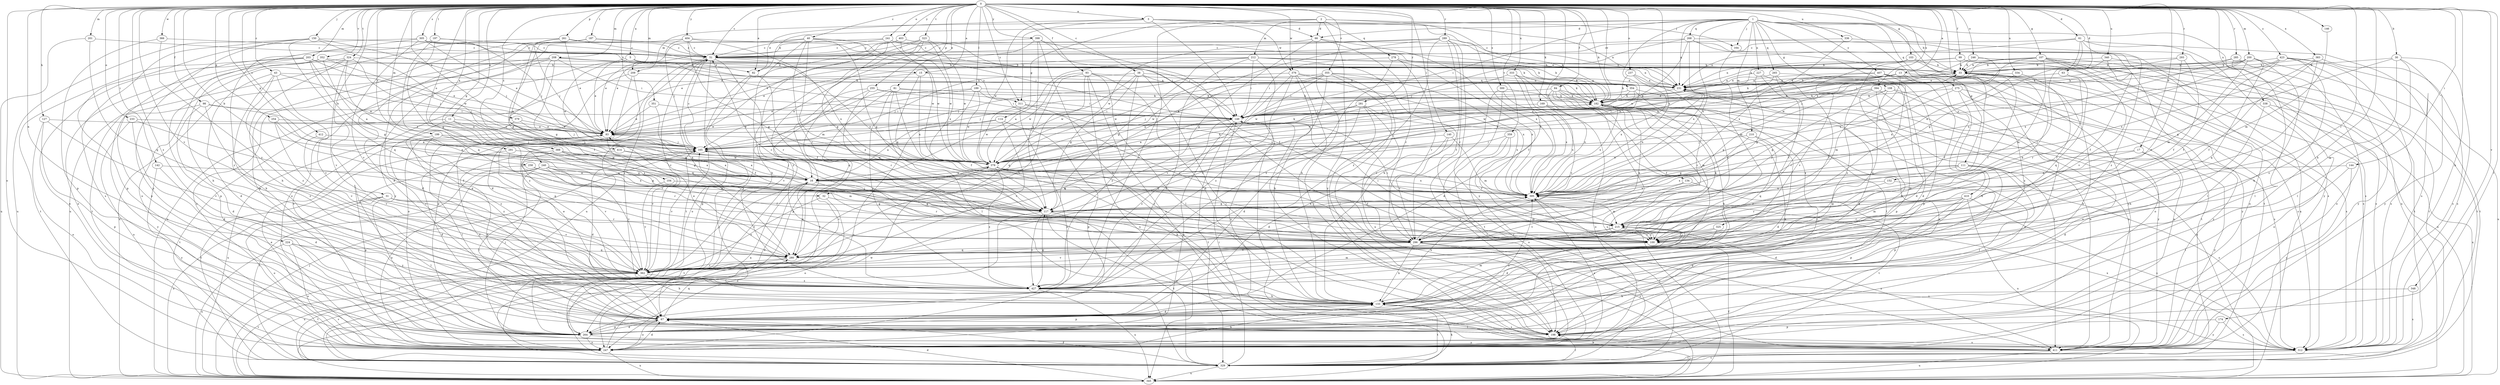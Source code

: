 strict digraph  {
0;
1;
2;
3;
5;
11;
13;
15;
16;
17;
30;
31;
32;
33;
38;
40;
43;
51;
61;
63;
66;
67;
81;
82;
83;
84;
93;
98;
99;
100;
103;
104;
107;
108;
111;
114;
117;
127;
133;
134;
140;
142;
144;
146;
149;
150;
152;
164;
165;
169;
174;
182;
187;
189;
197;
198;
199;
200;
201;
203;
208;
209;
210;
212;
215;
224;
227;
231;
233;
237;
240;
241;
246;
247;
254;
255;
258;
261;
264;
265;
268;
275;
278;
280;
281;
285;
289;
291;
293;
296;
300;
305;
311;
312;
323;
324;
325;
329;
333;
334;
336;
338;
340;
345;
348;
351;
352;
354;
355;
359;
362;
366;
376;
378;
379;
383;
388;
394;
395;
398;
403;
404;
407;
410;
411;
412;
414;
423;
427;
0 -> 3  [label=a];
0 -> 5  [label=a];
0 -> 11  [label=a];
0 -> 13  [label=a];
0 -> 15  [label=a];
0 -> 17  [label=b];
0 -> 30  [label=b];
0 -> 31  [label=b];
0 -> 32  [label=b];
0 -> 38  [label=c];
0 -> 40  [label=c];
0 -> 43  [label=c];
0 -> 51  [label=c];
0 -> 61  [label=d];
0 -> 63  [label=d];
0 -> 81  [label=e];
0 -> 82  [label=e];
0 -> 84  [label=f];
0 -> 93  [label=f];
0 -> 98  [label=f];
0 -> 99  [label=f];
0 -> 103  [label=g];
0 -> 104  [label=g];
0 -> 107  [label=g];
0 -> 127  [label=h];
0 -> 133  [label=h];
0 -> 134  [label=i];
0 -> 140  [label=i];
0 -> 142  [label=i];
0 -> 144  [label=i];
0 -> 146  [label=i];
0 -> 150  [label=j];
0 -> 152  [label=j];
0 -> 169  [label=k];
0 -> 174  [label=k];
0 -> 182  [label=k];
0 -> 187  [label=l];
0 -> 189  [label=l];
0 -> 197  [label=l];
0 -> 198  [label=l];
0 -> 199  [label=m];
0 -> 200  [label=m];
0 -> 201  [label=m];
0 -> 203  [label=m];
0 -> 208  [label=m];
0 -> 209  [label=m];
0 -> 224  [label=n];
0 -> 233  [label=o];
0 -> 237  [label=o];
0 -> 240  [label=o];
0 -> 241  [label=o];
0 -> 246  [label=o];
0 -> 247  [label=o];
0 -> 254  [label=p];
0 -> 255  [label=p];
0 -> 258  [label=p];
0 -> 261  [label=p];
0 -> 281  [label=r];
0 -> 285  [label=r];
0 -> 289  [label=r];
0 -> 291  [label=r];
0 -> 293  [label=r];
0 -> 296  [label=r];
0 -> 300  [label=s];
0 -> 305  [label=s];
0 -> 311  [label=s];
0 -> 323  [label=t];
0 -> 324  [label=t];
0 -> 333  [label=u];
0 -> 334  [label=u];
0 -> 336  [label=u];
0 -> 338  [label=u];
0 -> 340  [label=u];
0 -> 348  [label=v];
0 -> 351  [label=v];
0 -> 352  [label=v];
0 -> 354  [label=v];
0 -> 355  [label=v];
0 -> 359  [label=v];
0 -> 362  [label=v];
0 -> 366  [label=w];
0 -> 376  [label=w];
0 -> 379  [label=x];
0 -> 383  [label=x];
0 -> 388  [label=x];
0 -> 394  [label=x];
0 -> 395  [label=x];
0 -> 398  [label=y];
0 -> 403  [label=y];
0 -> 404  [label=y];
0 -> 412  [label=z];
0 -> 414  [label=z];
0 -> 423  [label=z];
0 -> 427  [label=z];
1 -> 32  [label=b];
1 -> 33  [label=b];
1 -> 66  [label=d];
1 -> 82  [label=e];
1 -> 108  [label=g];
1 -> 111  [label=g];
1 -> 149  [label=i];
1 -> 164  [label=j];
1 -> 209  [label=m];
1 -> 210  [label=m];
1 -> 227  [label=n];
1 -> 231  [label=n];
1 -> 265  [label=q];
1 -> 268  [label=q];
1 -> 275  [label=q];
1 -> 325  [label=t];
1 -> 345  [label=u];
1 -> 395  [label=x];
1 -> 407  [label=y];
1 -> 410  [label=y];
2 -> 66  [label=d];
2 -> 114  [label=g];
2 -> 164  [label=j];
2 -> 182  [label=k];
2 -> 212  [label=m];
2 -> 278  [label=q];
2 -> 411  [label=y];
2 -> 427  [label=z];
3 -> 66  [label=d];
3 -> 82  [label=e];
3 -> 149  [label=i];
3 -> 231  [label=n];
3 -> 311  [label=s];
3 -> 376  [label=w];
3 -> 378  [label=w];
3 -> 395  [label=x];
5 -> 15  [label=a];
5 -> 82  [label=e];
5 -> 83  [label=e];
5 -> 311  [label=s];
5 -> 345  [label=u];
5 -> 378  [label=w];
11 -> 83  [label=e];
11 -> 117  [label=g];
11 -> 215  [label=m];
11 -> 329  [label=t];
11 -> 427  [label=z];
13 -> 16  [label=a];
13 -> 100  [label=f];
13 -> 149  [label=i];
13 -> 182  [label=k];
13 -> 215  [label=m];
13 -> 231  [label=n];
13 -> 312  [label=s];
13 -> 427  [label=z];
15 -> 117  [label=g];
15 -> 231  [label=n];
15 -> 280  [label=q];
15 -> 395  [label=x];
16 -> 33  [label=b];
16 -> 67  [label=d];
16 -> 165  [label=j];
16 -> 280  [label=q];
16 -> 296  [label=r];
16 -> 329  [label=t];
16 -> 395  [label=x];
17 -> 67  [label=d];
17 -> 215  [label=m];
17 -> 378  [label=w];
17 -> 411  [label=y];
30 -> 33  [label=b];
30 -> 117  [label=g];
30 -> 198  [label=l];
30 -> 280  [label=q];
30 -> 312  [label=s];
30 -> 411  [label=y];
31 -> 117  [label=g];
31 -> 198  [label=l];
31 -> 247  [label=o];
31 -> 296  [label=r];
31 -> 345  [label=u];
31 -> 362  [label=v];
32 -> 117  [label=g];
32 -> 247  [label=o];
32 -> 362  [label=v];
33 -> 231  [label=n];
33 -> 296  [label=r];
33 -> 312  [label=s];
33 -> 345  [label=u];
33 -> 378  [label=w];
33 -> 411  [label=y];
38 -> 117  [label=g];
38 -> 165  [label=j];
38 -> 182  [label=k];
38 -> 198  [label=l];
38 -> 231  [label=n];
38 -> 378  [label=w];
38 -> 427  [label=z];
40 -> 51  [label=c];
40 -> 83  [label=e];
40 -> 117  [label=g];
40 -> 133  [label=h];
40 -> 149  [label=i];
40 -> 215  [label=m];
40 -> 296  [label=r];
40 -> 378  [label=w];
43 -> 67  [label=d];
43 -> 133  [label=h];
43 -> 165  [label=j];
43 -> 231  [label=n];
43 -> 362  [label=v];
43 -> 427  [label=z];
51 -> 33  [label=b];
51 -> 67  [label=d];
51 -> 182  [label=k];
51 -> 280  [label=q];
51 -> 296  [label=r];
51 -> 329  [label=t];
51 -> 362  [label=v];
51 -> 395  [label=x];
51 -> 427  [label=z];
61 -> 51  [label=c];
61 -> 117  [label=g];
61 -> 231  [label=n];
61 -> 296  [label=r];
61 -> 312  [label=s];
61 -> 411  [label=y];
61 -> 427  [label=z];
63 -> 231  [label=n];
63 -> 280  [label=q];
63 -> 296  [label=r];
66 -> 51  [label=c];
66 -> 117  [label=g];
66 -> 133  [label=h];
66 -> 296  [label=r];
66 -> 395  [label=x];
67 -> 198  [label=l];
67 -> 247  [label=o];
67 -> 264  [label=p];
67 -> 280  [label=q];
81 -> 100  [label=f];
81 -> 149  [label=i];
81 -> 182  [label=k];
81 -> 198  [label=l];
81 -> 329  [label=t];
81 -> 362  [label=v];
81 -> 427  [label=z];
82 -> 100  [label=f];
82 -> 247  [label=o];
82 -> 264  [label=p];
83 -> 165  [label=j];
83 -> 182  [label=k];
83 -> 198  [label=l];
83 -> 345  [label=u];
83 -> 362  [label=v];
84 -> 165  [label=j];
84 -> 182  [label=k];
84 -> 198  [label=l];
84 -> 247  [label=o];
84 -> 395  [label=x];
84 -> 411  [label=y];
84 -> 427  [label=z];
93 -> 133  [label=h];
93 -> 198  [label=l];
93 -> 231  [label=n];
93 -> 280  [label=q];
93 -> 312  [label=s];
93 -> 345  [label=u];
93 -> 362  [label=v];
93 -> 378  [label=w];
98 -> 16  [label=a];
98 -> 67  [label=d];
98 -> 149  [label=i];
98 -> 411  [label=y];
98 -> 427  [label=z];
99 -> 33  [label=b];
99 -> 83  [label=e];
99 -> 231  [label=n];
99 -> 312  [label=s];
99 -> 329  [label=t];
100 -> 33  [label=b];
100 -> 149  [label=i];
100 -> 182  [label=k];
100 -> 280  [label=q];
103 -> 33  [label=b];
103 -> 362  [label=v];
103 -> 411  [label=y];
103 -> 427  [label=z];
104 -> 362  [label=v];
104 -> 395  [label=x];
107 -> 33  [label=b];
107 -> 83  [label=e];
107 -> 198  [label=l];
107 -> 215  [label=m];
107 -> 231  [label=n];
107 -> 247  [label=o];
107 -> 329  [label=t];
107 -> 362  [label=v];
107 -> 378  [label=w];
108 -> 117  [label=g];
108 -> 182  [label=k];
108 -> 247  [label=o];
108 -> 280  [label=q];
108 -> 411  [label=y];
111 -> 16  [label=a];
111 -> 198  [label=l];
111 -> 264  [label=p];
111 -> 296  [label=r];
111 -> 312  [label=s];
111 -> 395  [label=x];
114 -> 16  [label=a];
114 -> 83  [label=e];
114 -> 264  [label=p];
114 -> 362  [label=v];
117 -> 215  [label=m];
117 -> 247  [label=o];
117 -> 329  [label=t];
117 -> 395  [label=x];
117 -> 411  [label=y];
117 -> 427  [label=z];
127 -> 83  [label=e];
127 -> 247  [label=o];
127 -> 264  [label=p];
127 -> 362  [label=v];
133 -> 67  [label=d];
133 -> 165  [label=j];
133 -> 182  [label=k];
133 -> 215  [label=m];
133 -> 264  [label=p];
133 -> 312  [label=s];
133 -> 329  [label=t];
133 -> 395  [label=x];
134 -> 329  [label=t];
134 -> 362  [label=v];
134 -> 395  [label=x];
140 -> 67  [label=d];
140 -> 165  [label=j];
140 -> 215  [label=m];
140 -> 296  [label=r];
142 -> 16  [label=a];
142 -> 67  [label=d];
142 -> 411  [label=y];
144 -> 16  [label=a];
144 -> 198  [label=l];
144 -> 411  [label=y];
146 -> 215  [label=m];
149 -> 83  [label=e];
149 -> 198  [label=l];
149 -> 247  [label=o];
149 -> 280  [label=q];
149 -> 329  [label=t];
149 -> 411  [label=y];
149 -> 427  [label=z];
150 -> 51  [label=c];
150 -> 165  [label=j];
150 -> 264  [label=p];
150 -> 280  [label=q];
150 -> 312  [label=s];
150 -> 345  [label=u];
150 -> 378  [label=w];
152 -> 264  [label=p];
152 -> 296  [label=r];
152 -> 395  [label=x];
164 -> 215  [label=m];
164 -> 312  [label=s];
165 -> 51  [label=c];
165 -> 67  [label=d];
165 -> 362  [label=v];
165 -> 378  [label=w];
169 -> 100  [label=f];
169 -> 149  [label=i];
169 -> 247  [label=o];
169 -> 395  [label=x];
174 -> 264  [label=p];
174 -> 312  [label=s];
174 -> 411  [label=y];
182 -> 149  [label=i];
182 -> 198  [label=l];
182 -> 215  [label=m];
182 -> 247  [label=o];
182 -> 395  [label=x];
187 -> 51  [label=c];
187 -> 67  [label=d];
187 -> 117  [label=g];
187 -> 182  [label=k];
187 -> 264  [label=p];
189 -> 83  [label=e];
189 -> 165  [label=j];
189 -> 182  [label=k];
189 -> 345  [label=u];
189 -> 378  [label=w];
189 -> 395  [label=x];
197 -> 51  [label=c];
197 -> 117  [label=g];
197 -> 165  [label=j];
197 -> 247  [label=o];
197 -> 280  [label=q];
198 -> 83  [label=e];
198 -> 312  [label=s];
199 -> 165  [label=j];
199 -> 280  [label=q];
199 -> 296  [label=r];
199 -> 427  [label=z];
200 -> 33  [label=b];
200 -> 133  [label=h];
200 -> 149  [label=i];
200 -> 182  [label=k];
200 -> 215  [label=m];
200 -> 280  [label=q];
200 -> 329  [label=t];
200 -> 395  [label=x];
201 -> 51  [label=c];
201 -> 280  [label=q];
201 -> 345  [label=u];
203 -> 33  [label=b];
203 -> 83  [label=e];
203 -> 117  [label=g];
203 -> 247  [label=o];
203 -> 264  [label=p];
203 -> 329  [label=t];
203 -> 378  [label=w];
208 -> 33  [label=b];
208 -> 67  [label=d];
208 -> 100  [label=f];
208 -> 117  [label=g];
208 -> 149  [label=i];
208 -> 182  [label=k];
208 -> 247  [label=o];
208 -> 345  [label=u];
209 -> 231  [label=n];
209 -> 247  [label=o];
209 -> 264  [label=p];
209 -> 427  [label=z];
210 -> 67  [label=d];
210 -> 117  [label=g];
210 -> 165  [label=j];
210 -> 280  [label=q];
212 -> 16  [label=a];
212 -> 33  [label=b];
212 -> 67  [label=d];
212 -> 83  [label=e];
212 -> 100  [label=f];
212 -> 117  [label=g];
212 -> 149  [label=i];
212 -> 231  [label=n];
212 -> 345  [label=u];
215 -> 100  [label=f];
215 -> 149  [label=i];
215 -> 165  [label=j];
215 -> 296  [label=r];
215 -> 362  [label=v];
215 -> 411  [label=y];
224 -> 198  [label=l];
224 -> 247  [label=o];
224 -> 280  [label=q];
224 -> 345  [label=u];
224 -> 427  [label=z];
227 -> 67  [label=d];
227 -> 100  [label=f];
227 -> 117  [label=g];
227 -> 231  [label=n];
231 -> 33  [label=b];
231 -> 67  [label=d];
231 -> 182  [label=k];
233 -> 67  [label=d];
233 -> 83  [label=e];
233 -> 100  [label=f];
233 -> 247  [label=o];
237 -> 100  [label=f];
237 -> 182  [label=k];
237 -> 231  [label=n];
237 -> 395  [label=x];
240 -> 16  [label=a];
240 -> 100  [label=f];
240 -> 198  [label=l];
240 -> 215  [label=m];
240 -> 247  [label=o];
240 -> 329  [label=t];
240 -> 362  [label=v];
240 -> 395  [label=x];
241 -> 51  [label=c];
241 -> 83  [label=e];
241 -> 117  [label=g];
241 -> 149  [label=i];
241 -> 182  [label=k];
241 -> 378  [label=w];
246 -> 33  [label=b];
246 -> 312  [label=s];
246 -> 378  [label=w];
246 -> 395  [label=x];
247 -> 51  [label=c];
247 -> 67  [label=d];
247 -> 83  [label=e];
247 -> 133  [label=h];
247 -> 345  [label=u];
247 -> 378  [label=w];
247 -> 395  [label=x];
254 -> 16  [label=a];
254 -> 83  [label=e];
254 -> 280  [label=q];
254 -> 362  [label=v];
255 -> 149  [label=i];
255 -> 182  [label=k];
255 -> 264  [label=p];
255 -> 296  [label=r];
255 -> 329  [label=t];
258 -> 16  [label=a];
258 -> 117  [label=g];
258 -> 264  [label=p];
261 -> 16  [label=a];
261 -> 51  [label=c];
261 -> 83  [label=e];
261 -> 165  [label=j];
261 -> 182  [label=k];
261 -> 345  [label=u];
264 -> 16  [label=a];
264 -> 33  [label=b];
264 -> 67  [label=d];
264 -> 165  [label=j];
264 -> 182  [label=k];
264 -> 247  [label=o];
264 -> 395  [label=x];
264 -> 411  [label=y];
265 -> 67  [label=d];
265 -> 100  [label=f];
265 -> 149  [label=i];
265 -> 231  [label=n];
265 -> 296  [label=r];
268 -> 51  [label=c];
268 -> 165  [label=j];
268 -> 198  [label=l];
268 -> 329  [label=t];
268 -> 345  [label=u];
268 -> 378  [label=w];
268 -> 395  [label=x];
275 -> 133  [label=h];
275 -> 182  [label=k];
275 -> 247  [label=o];
275 -> 296  [label=r];
275 -> 411  [label=y];
278 -> 33  [label=b];
278 -> 100  [label=f];
278 -> 149  [label=i];
278 -> 296  [label=r];
278 -> 427  [label=z];
280 -> 83  [label=e];
280 -> 345  [label=u];
280 -> 362  [label=v];
281 -> 16  [label=a];
281 -> 67  [label=d];
281 -> 149  [label=i];
281 -> 198  [label=l];
281 -> 296  [label=r];
281 -> 395  [label=x];
285 -> 33  [label=b];
285 -> 198  [label=l];
285 -> 247  [label=o];
285 -> 395  [label=x];
289 -> 16  [label=a];
289 -> 51  [label=c];
289 -> 133  [label=h];
289 -> 231  [label=n];
289 -> 296  [label=r];
289 -> 378  [label=w];
289 -> 411  [label=y];
289 -> 427  [label=z];
291 -> 16  [label=a];
291 -> 67  [label=d];
291 -> 296  [label=r];
291 -> 378  [label=w];
293 -> 33  [label=b];
293 -> 100  [label=f];
293 -> 182  [label=k];
293 -> 296  [label=r];
296 -> 51  [label=c];
296 -> 133  [label=h];
296 -> 182  [label=k];
296 -> 312  [label=s];
296 -> 362  [label=v];
296 -> 411  [label=y];
300 -> 182  [label=k];
300 -> 247  [label=o];
300 -> 329  [label=t];
300 -> 395  [label=x];
305 -> 33  [label=b];
305 -> 51  [label=c];
305 -> 83  [label=e];
305 -> 149  [label=i];
305 -> 264  [label=p];
305 -> 362  [label=v];
305 -> 427  [label=z];
311 -> 149  [label=i];
311 -> 247  [label=o];
311 -> 296  [label=r];
311 -> 378  [label=w];
312 -> 329  [label=t];
312 -> 395  [label=x];
323 -> 16  [label=a];
323 -> 51  [label=c];
323 -> 264  [label=p];
323 -> 345  [label=u];
323 -> 378  [label=w];
323 -> 395  [label=x];
324 -> 33  [label=b];
324 -> 133  [label=h];
324 -> 165  [label=j];
324 -> 264  [label=p];
324 -> 329  [label=t];
324 -> 362  [label=v];
324 -> 395  [label=x];
325 -> 67  [label=d];
325 -> 100  [label=f];
325 -> 296  [label=r];
329 -> 67  [label=d];
329 -> 133  [label=h];
329 -> 149  [label=i];
329 -> 198  [label=l];
329 -> 345  [label=u];
329 -> 362  [label=v];
333 -> 67  [label=d];
333 -> 231  [label=n];
333 -> 345  [label=u];
333 -> 362  [label=v];
333 -> 378  [label=w];
334 -> 100  [label=f];
334 -> 231  [label=n];
334 -> 395  [label=x];
336 -> 51  [label=c];
336 -> 312  [label=s];
336 -> 395  [label=x];
338 -> 133  [label=h];
338 -> 149  [label=i];
338 -> 247  [label=o];
338 -> 345  [label=u];
340 -> 33  [label=b];
340 -> 100  [label=f];
340 -> 182  [label=k];
340 -> 329  [label=t];
345 -> 67  [label=d];
345 -> 100  [label=f];
345 -> 133  [label=h];
345 -> 165  [label=j];
345 -> 231  [label=n];
345 -> 362  [label=v];
348 -> 133  [label=h];
348 -> 312  [label=s];
351 -> 83  [label=e];
351 -> 100  [label=f];
351 -> 149  [label=i];
352 -> 16  [label=a];
352 -> 33  [label=b];
352 -> 83  [label=e];
352 -> 133  [label=h];
352 -> 247  [label=o];
354 -> 165  [label=j];
354 -> 182  [label=k];
354 -> 296  [label=r];
354 -> 378  [label=w];
354 -> 411  [label=y];
355 -> 16  [label=a];
355 -> 149  [label=i];
355 -> 165  [label=j];
355 -> 198  [label=l];
355 -> 231  [label=n];
355 -> 345  [label=u];
355 -> 362  [label=v];
355 -> 378  [label=w];
355 -> 395  [label=x];
359 -> 100  [label=f];
359 -> 165  [label=j];
359 -> 198  [label=l];
359 -> 247  [label=o];
362 -> 133  [label=h];
362 -> 329  [label=t];
362 -> 427  [label=z];
366 -> 51  [label=c];
366 -> 264  [label=p];
366 -> 362  [label=v];
376 -> 133  [label=h];
376 -> 198  [label=l];
376 -> 231  [label=n];
376 -> 362  [label=v];
376 -> 378  [label=w];
376 -> 395  [label=x];
376 -> 427  [label=z];
378 -> 16  [label=a];
378 -> 83  [label=e];
378 -> 100  [label=f];
378 -> 133  [label=h];
378 -> 182  [label=k];
378 -> 296  [label=r];
378 -> 362  [label=v];
378 -> 395  [label=x];
378 -> 427  [label=z];
379 -> 83  [label=e];
379 -> 165  [label=j];
379 -> 427  [label=z];
383 -> 33  [label=b];
383 -> 100  [label=f];
383 -> 296  [label=r];
383 -> 312  [label=s];
383 -> 395  [label=x];
388 -> 16  [label=a];
388 -> 67  [label=d];
388 -> 117  [label=g];
388 -> 362  [label=v];
388 -> 378  [label=w];
388 -> 395  [label=x];
394 -> 117  [label=g];
394 -> 133  [label=h];
394 -> 182  [label=k];
394 -> 264  [label=p];
394 -> 312  [label=s];
395 -> 117  [label=g];
395 -> 215  [label=m];
395 -> 231  [label=n];
395 -> 329  [label=t];
398 -> 51  [label=c];
398 -> 83  [label=e];
398 -> 100  [label=f];
398 -> 117  [label=g];
398 -> 133  [label=h];
398 -> 296  [label=r];
403 -> 51  [label=c];
403 -> 83  [label=e];
403 -> 231  [label=n];
403 -> 378  [label=w];
403 -> 427  [label=z];
404 -> 51  [label=c];
404 -> 117  [label=g];
404 -> 149  [label=i];
404 -> 165  [label=j];
404 -> 247  [label=o];
404 -> 395  [label=x];
404 -> 411  [label=y];
407 -> 149  [label=i];
407 -> 231  [label=n];
407 -> 247  [label=o];
407 -> 264  [label=p];
407 -> 329  [label=t];
410 -> 67  [label=d];
410 -> 117  [label=g];
410 -> 215  [label=m];
410 -> 264  [label=p];
410 -> 296  [label=r];
410 -> 312  [label=s];
410 -> 345  [label=u];
411 -> 231  [label=n];
411 -> 329  [label=t];
411 -> 345  [label=u];
412 -> 165  [label=j];
412 -> 362  [label=v];
414 -> 16  [label=a];
414 -> 329  [label=t];
414 -> 378  [label=w];
423 -> 16  [label=a];
423 -> 33  [label=b];
423 -> 100  [label=f];
423 -> 165  [label=j];
423 -> 312  [label=s];
423 -> 345  [label=u];
423 -> 411  [label=y];
423 -> 427  [label=z];
427 -> 83  [label=e];
427 -> 117  [label=g];
427 -> 133  [label=h];
427 -> 215  [label=m];
427 -> 329  [label=t];
427 -> 345  [label=u];
}
